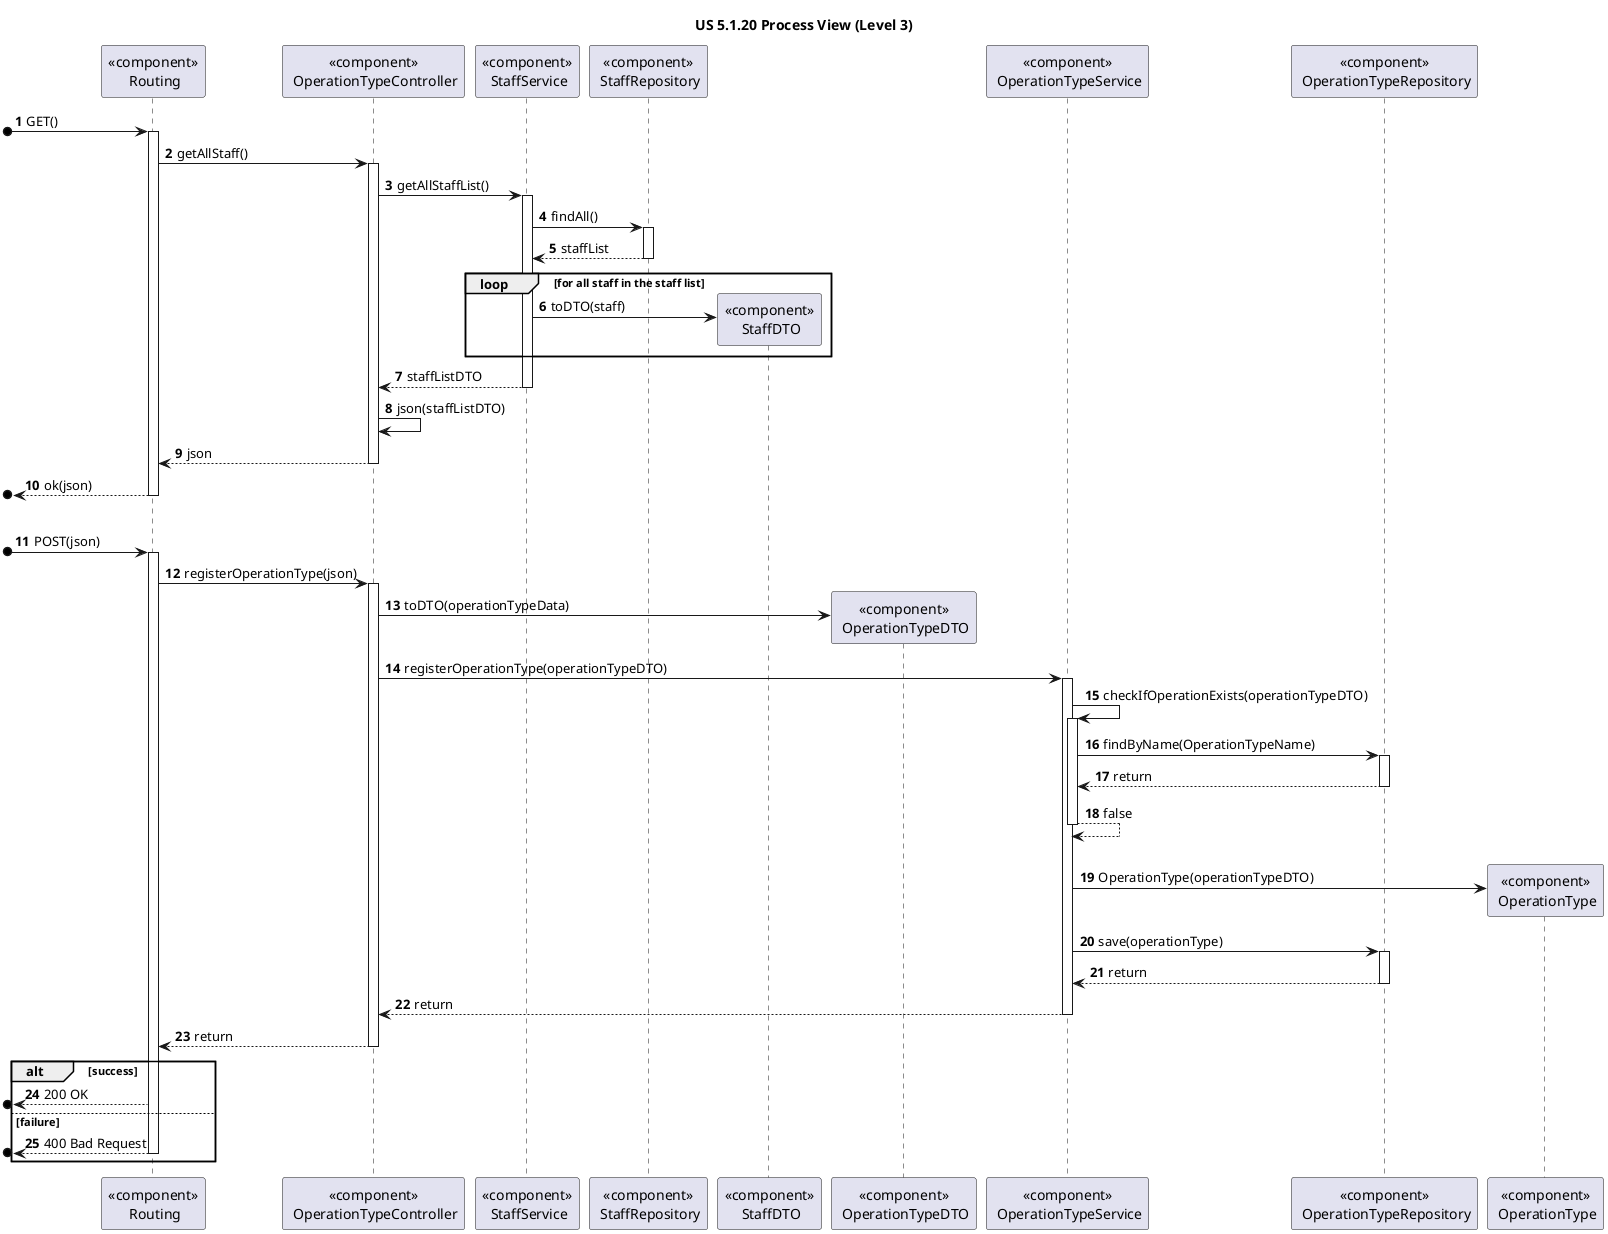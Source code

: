 @startuml
'https://plantuml.com/sequence-diagram

title US 5.1.20 Process View (Level 3)

autonumber

participant "<<component>>\n Routing" as ROUTE
participant "<<component>>\n OperationTypeController" as CONTROL

participant "<<component>>\n StaffService" as STAFFServ
participant "<<component>>\n StaffRepository" as STAFFRepo
participant "<<component>>\n StaffDTO" as STAFFDTO

participant "<<component>>\n OperationTypeDTO" as OPTYDTO
participant "<<component>>\n OperationTypeService" as OPTYServ
participant "<<component>>\n OperationTypeRepository" as OPTYRepo
participant "<<component>>\n OperationType" as OPTY


[o-> ROUTE : GET()
activate ROUTE

ROUTE -> CONTROL : getAllStaff()
activate CONTROL

CONTROL -> STAFFServ : getAllStaffList()
activate STAFFServ

STAFFServ -> STAFFRepo : findAll()
activate STAFFRepo

STAFFRepo --> STAFFServ : staffList
deactivate STAFFRepo

loop for all staff in the staff list

STAFFServ -> STAFFDTO ** : toDTO(staff)
end loop

STAFFServ --> CONTROL : staffListDTO
deactivate STAFFServ

CONTROL -> CONTROL : json(staffListDTO)

CONTROL --> ROUTE : json
deactivate CONTROL

[o<-- ROUTE : ok(json)
deactivate ROUTE

|||

'probably json
[o-> ROUTE : POST(json)
activate ROUTE

ROUTE -> CONTROL : registerOperationType(json)
activate CONTROL

CONTROL -> OPTYDTO ** : toDTO(operationTypeData)

CONTROL -> OPTYServ : registerOperationType(operationTypeDTO)
activate OPTYServ

OPTYServ -> OPTYServ : checkIfOperationExists(operationTypeDTO)
activate OPTYServ

OPTYServ -> OPTYRepo : findByName(OperationTypeName)

activate OPTYRepo

OPTYRepo --> OPTYServ : return
deactivate OPTYRepo

OPTYServ --> OPTYServ : false
deactivate OPTYServ

|||

OPTYServ -> OPTY ** : OperationType(operationTypeDTO)

OPTYServ -> OPTYRepo : save(operationType)
activate OPTYRepo

OPTYRepo --> OPTYServ : return
deactivate OPTYRepo

OPTYServ --> CONTROL : return
deactivate OPTYServ

CONTROL --> ROUTE : return
deactivate CONTROL

alt success
[o<-- ROUTE : 200 OK

else failure

[o<-- ROUTE : 400 Bad Request
deactivate ROUTE
end alt


@enduml